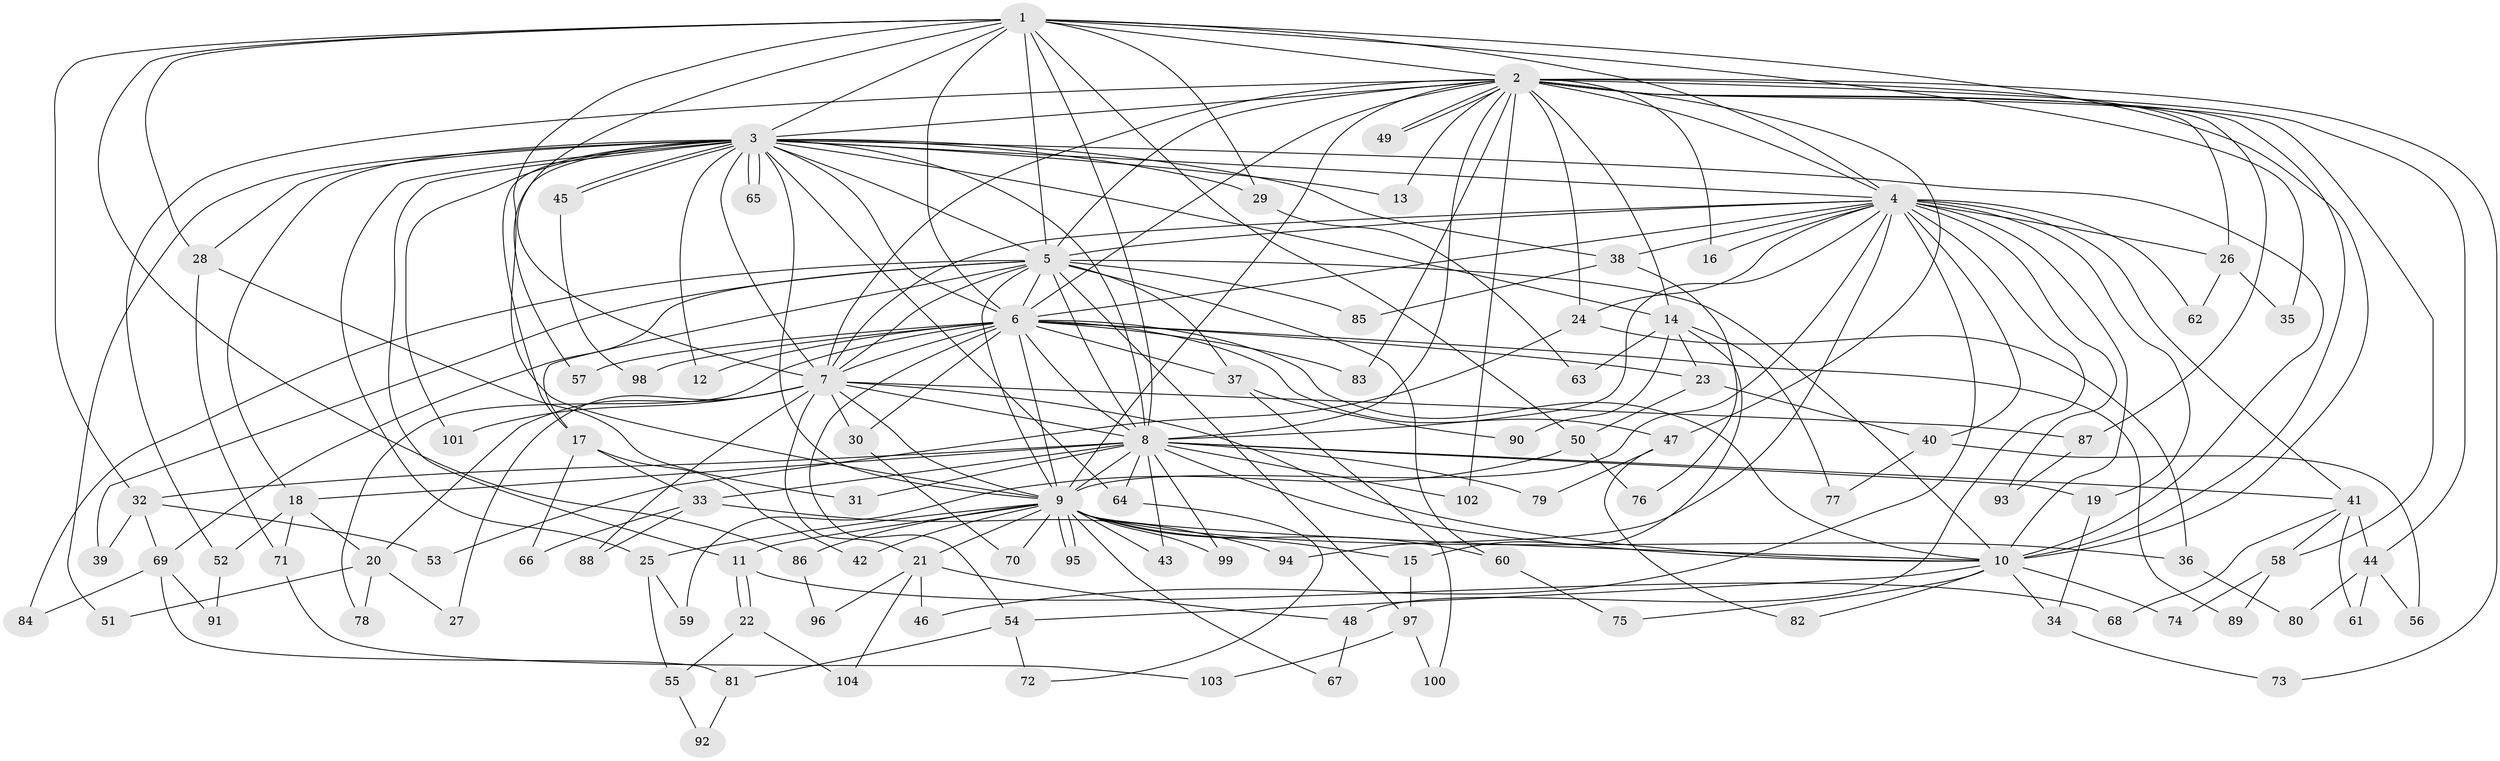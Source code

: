 // Generated by graph-tools (version 1.1) at 2025/01/03/09/25 03:01:13]
// undirected, 104 vertices, 233 edges
graph export_dot {
graph [start="1"]
  node [color=gray90,style=filled];
  1;
  2;
  3;
  4;
  5;
  6;
  7;
  8;
  9;
  10;
  11;
  12;
  13;
  14;
  15;
  16;
  17;
  18;
  19;
  20;
  21;
  22;
  23;
  24;
  25;
  26;
  27;
  28;
  29;
  30;
  31;
  32;
  33;
  34;
  35;
  36;
  37;
  38;
  39;
  40;
  41;
  42;
  43;
  44;
  45;
  46;
  47;
  48;
  49;
  50;
  51;
  52;
  53;
  54;
  55;
  56;
  57;
  58;
  59;
  60;
  61;
  62;
  63;
  64;
  65;
  66;
  67;
  68;
  69;
  70;
  71;
  72;
  73;
  74;
  75;
  76;
  77;
  78;
  79;
  80;
  81;
  82;
  83;
  84;
  85;
  86;
  87;
  88;
  89;
  90;
  91;
  92;
  93;
  94;
  95;
  96;
  97;
  98;
  99;
  100;
  101;
  102;
  103;
  104;
  1 -- 2;
  1 -- 3;
  1 -- 4;
  1 -- 5;
  1 -- 6;
  1 -- 7;
  1 -- 8;
  1 -- 9;
  1 -- 10;
  1 -- 28;
  1 -- 29;
  1 -- 32;
  1 -- 35;
  1 -- 50;
  1 -- 86;
  2 -- 3;
  2 -- 4;
  2 -- 5;
  2 -- 6;
  2 -- 7;
  2 -- 8;
  2 -- 9;
  2 -- 10;
  2 -- 13;
  2 -- 14;
  2 -- 16;
  2 -- 24;
  2 -- 26;
  2 -- 44;
  2 -- 47;
  2 -- 49;
  2 -- 49;
  2 -- 52;
  2 -- 58;
  2 -- 73;
  2 -- 83;
  2 -- 87;
  2 -- 102;
  3 -- 4;
  3 -- 5;
  3 -- 6;
  3 -- 7;
  3 -- 8;
  3 -- 9;
  3 -- 10;
  3 -- 11;
  3 -- 12;
  3 -- 13;
  3 -- 14;
  3 -- 17;
  3 -- 18;
  3 -- 25;
  3 -- 28;
  3 -- 29;
  3 -- 38;
  3 -- 45;
  3 -- 45;
  3 -- 51;
  3 -- 57;
  3 -- 64;
  3 -- 65;
  3 -- 65;
  3 -- 101;
  4 -- 5;
  4 -- 6;
  4 -- 7;
  4 -- 8;
  4 -- 9;
  4 -- 10;
  4 -- 16;
  4 -- 19;
  4 -- 24;
  4 -- 26;
  4 -- 38;
  4 -- 40;
  4 -- 41;
  4 -- 46;
  4 -- 48;
  4 -- 62;
  4 -- 93;
  4 -- 94;
  5 -- 6;
  5 -- 7;
  5 -- 8;
  5 -- 9;
  5 -- 10;
  5 -- 17;
  5 -- 37;
  5 -- 39;
  5 -- 60;
  5 -- 69;
  5 -- 84;
  5 -- 85;
  5 -- 97;
  6 -- 7;
  6 -- 8;
  6 -- 9;
  6 -- 10;
  6 -- 12;
  6 -- 23;
  6 -- 30;
  6 -- 37;
  6 -- 47;
  6 -- 54;
  6 -- 57;
  6 -- 78;
  6 -- 83;
  6 -- 89;
  6 -- 98;
  7 -- 8;
  7 -- 9;
  7 -- 10;
  7 -- 20;
  7 -- 21;
  7 -- 27;
  7 -- 30;
  7 -- 87;
  7 -- 88;
  7 -- 101;
  8 -- 9;
  8 -- 10;
  8 -- 18;
  8 -- 19;
  8 -- 31;
  8 -- 32;
  8 -- 33;
  8 -- 41;
  8 -- 43;
  8 -- 64;
  8 -- 79;
  8 -- 99;
  8 -- 102;
  9 -- 10;
  9 -- 11;
  9 -- 15;
  9 -- 21;
  9 -- 25;
  9 -- 36;
  9 -- 42;
  9 -- 43;
  9 -- 60;
  9 -- 67;
  9 -- 70;
  9 -- 86;
  9 -- 95;
  9 -- 95;
  9 -- 99;
  10 -- 34;
  10 -- 54;
  10 -- 74;
  10 -- 75;
  10 -- 82;
  11 -- 22;
  11 -- 22;
  11 -- 68;
  14 -- 15;
  14 -- 23;
  14 -- 63;
  14 -- 77;
  14 -- 90;
  15 -- 97;
  17 -- 33;
  17 -- 42;
  17 -- 66;
  18 -- 20;
  18 -- 52;
  18 -- 71;
  19 -- 34;
  20 -- 27;
  20 -- 51;
  20 -- 78;
  21 -- 46;
  21 -- 48;
  21 -- 96;
  21 -- 104;
  22 -- 55;
  22 -- 104;
  23 -- 40;
  23 -- 50;
  24 -- 36;
  24 -- 53;
  25 -- 55;
  25 -- 59;
  26 -- 35;
  26 -- 62;
  28 -- 31;
  28 -- 71;
  29 -- 63;
  30 -- 70;
  32 -- 39;
  32 -- 53;
  32 -- 69;
  33 -- 66;
  33 -- 88;
  33 -- 94;
  34 -- 73;
  36 -- 80;
  37 -- 90;
  37 -- 100;
  38 -- 76;
  38 -- 85;
  40 -- 56;
  40 -- 77;
  41 -- 44;
  41 -- 58;
  41 -- 61;
  41 -- 68;
  44 -- 56;
  44 -- 61;
  44 -- 80;
  45 -- 98;
  47 -- 79;
  47 -- 82;
  48 -- 67;
  50 -- 59;
  50 -- 76;
  52 -- 91;
  54 -- 72;
  54 -- 81;
  55 -- 92;
  58 -- 74;
  58 -- 89;
  60 -- 75;
  64 -- 72;
  69 -- 81;
  69 -- 84;
  69 -- 91;
  71 -- 103;
  81 -- 92;
  86 -- 96;
  87 -- 93;
  97 -- 100;
  97 -- 103;
}

